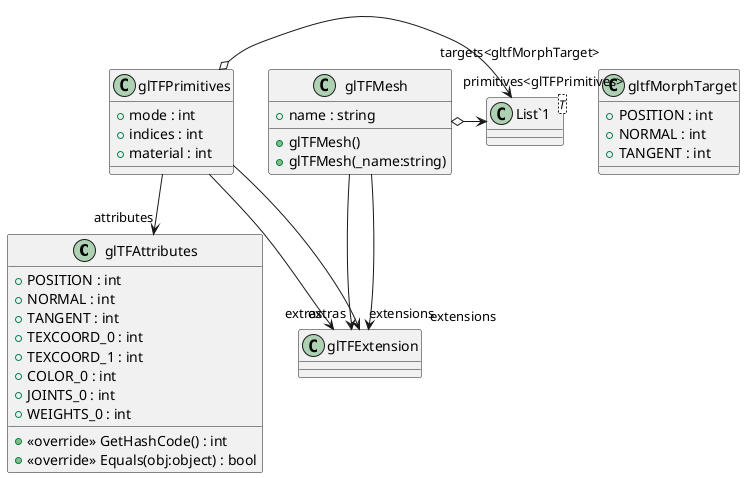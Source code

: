 @startuml
class glTFAttributes {
    + POSITION : int
    + NORMAL : int
    + TANGENT : int
    + TEXCOORD_0 : int
    + TEXCOORD_1 : int
    + COLOR_0 : int
    + JOINTS_0 : int
    + WEIGHTS_0 : int
    + <<override>> GetHashCode() : int
    + <<override>> Equals(obj:object) : bool
}
class gltfMorphTarget {
    + POSITION : int
    + NORMAL : int
    + TANGENT : int
}
class glTFPrimitives {
    + mode : int
    + indices : int
    + material : int
}
class glTFMesh {
    + name : string
    + glTFMesh()
    + glTFMesh(_name:string)
}
class "List`1"<T> {
}
glTFPrimitives --> "attributes" glTFAttributes
glTFPrimitives o-> "targets<gltfMorphTarget>" "List`1"
glTFPrimitives --> "extras" glTFExtension
glTFPrimitives --> "extensions" glTFExtension
glTFMesh o-> "primitives<glTFPrimitives>" "List`1"
glTFMesh --> "extras" glTFExtension
glTFMesh --> "extensions" glTFExtension
@enduml
